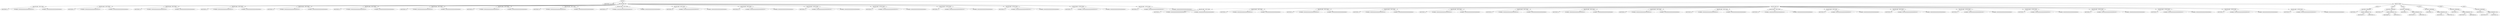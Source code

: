 digraph G {	
ranksep=.25;
	0 [label="MODULE"];
	1 [label="IDENTIFIERS: top_module"];
	0 -> 1;
	2 [label="VAR_DECLARE_LIST"];
	0 -> 2;
	3 [label="VAR_DECLARE:  INPUT PORT"];
	2 -> 3;
	4 [label="IDENTIFIERS: a1"];
	3 -> 4;
	5 [label="NUMBERS: 00000000000000000000000000000100 ()"];
	3 -> 5;
	6 [label="NUMBERS: 00000000000000000000000000000000 ()"];
	3 -> 6;
	7 [label="VAR_DECLARE:  INPUT PORT"];
	2 -> 7;
	8 [label="IDENTIFIERS: a2"];
	7 -> 8;
	9 [label="NUMBERS: 00000000000000000000000000000100 ()"];
	7 -> 9;
	10 [label="NUMBERS: 00000000000000000000000000000000 ()"];
	7 -> 10;
	11 [label="VAR_DECLARE:  INPUT PORT"];
	2 -> 11;
	12 [label="IDENTIFIERS: a3"];
	11 -> 12;
	13 [label="NUMBERS: 00000000000000000000000000000100 ()"];
	11 -> 13;
	14 [label="NUMBERS: 00000000000000000000000000000000 ()"];
	11 -> 14;
	15 [label="VAR_DECLARE:  INPUT PORT"];
	2 -> 15;
	16 [label="IDENTIFIERS: a4"];
	15 -> 16;
	17 [label="NUMBERS: 00000000000000000000000000000100 ()"];
	15 -> 17;
	18 [label="NUMBERS: 00000000000000000000000000000000 ()"];
	15 -> 18;
	19 [label="VAR_DECLARE:  INPUT PORT"];
	2 -> 19;
	20 [label="IDENTIFIERS: a5"];
	19 -> 20;
	21 [label="NUMBERS: 00000000000000000000000000000100 ()"];
	19 -> 21;
	22 [label="NUMBERS: 00000000000000000000000000000000 ()"];
	19 -> 22;
	23 [label="VAR_DECLARE:  INPUT PORT"];
	2 -> 23;
	24 [label="IDENTIFIERS: b1"];
	23 -> 24;
	25 [label="NUMBERS: 00000000000000000000000000000100 ()"];
	23 -> 25;
	26 [label="NUMBERS: 00000000000000000000000000000000 ()"];
	23 -> 26;
	27 [label="VAR_DECLARE:  INPUT PORT"];
	2 -> 27;
	28 [label="IDENTIFIERS: b2"];
	27 -> 28;
	29 [label="NUMBERS: 00000000000000000000000000000100 ()"];
	27 -> 29;
	30 [label="NUMBERS: 00000000000000000000000000000000 ()"];
	27 -> 30;
	31 [label="VAR_DECLARE:  INPUT PORT"];
	2 -> 31;
	32 [label="IDENTIFIERS: b3"];
	31 -> 32;
	33 [label="NUMBERS: 00000000000000000000000000000100 ()"];
	31 -> 33;
	34 [label="NUMBERS: 00000000000000000000000000000000 ()"];
	31 -> 34;
	35 [label="VAR_DECLARE:  INPUT PORT"];
	2 -> 35;
	36 [label="IDENTIFIERS: b4"];
	35 -> 36;
	37 [label="NUMBERS: 00000000000000000000000000000100 ()"];
	35 -> 37;
	38 [label="NUMBERS: 00000000000000000000000000000000 ()"];
	35 -> 38;
	39 [label="VAR_DECLARE:  INPUT PORT"];
	2 -> 39;
	40 [label="IDENTIFIERS: b5"];
	39 -> 40;
	41 [label="NUMBERS: 00000000000000000000000000000100 ()"];
	39 -> 41;
	42 [label="NUMBERS: 00000000000000000000000000000000 ()"];
	39 -> 42;
	43 [label="VAR_DECLARE:  INPUT PORT"];
	2 -> 43;
	44 [label="IDENTIFIERS: a6"];
	43 -> 44;
	45 [label="NUMBERS: 00000000000000000000000000000100 ()"];
	43 -> 45;
	46 [label="NUMBERS: 00000000000000000000000000000000 ()"];
	43 -> 46;
	47 [label="VAR_DECLARE:  INPUT PORT"];
	2 -> 47;
	48 [label="IDENTIFIERS: b6"];
	47 -> 48;
	49 [label="NUMBERS: 00000000000000000000000000000100 ()"];
	47 -> 49;
	50 [label="NUMBERS: 00000000000000000000000000000000 ()"];
	47 -> 50;
	51 [label="VAR_DECLARE:  OUTPUT PORT"];
	2 -> 51;
	52 [label="IDENTIFIERS: c1"];
	51 -> 52;
	53 [label="NUMBERS: 00000000000000000000000000001001 ()"];
	51 -> 53;
	54 [label="NUMBERS: 00000000000000000000000000000000 ()"];
	51 -> 54;
	55 [label="VAR_DECLARE:  OUTPUT PORT"];
	2 -> 55;
	56 [label="IDENTIFIERS: c2"];
	55 -> 56;
	57 [label="NUMBERS: 00000000000000000000000000001001 ()"];
	55 -> 57;
	58 [label="NUMBERS: 00000000000000000000000000000000 ()"];
	55 -> 58;
	59 [label="VAR_DECLARE:  OUTPUT PORT"];
	2 -> 59;
	60 [label="IDENTIFIERS: c3"];
	59 -> 60;
	61 [label="NUMBERS: 00000000000000000000000000001001 ()"];
	59 -> 61;
	62 [label="NUMBERS: 00000000000000000000000000000000 ()"];
	59 -> 62;
	63 [label="VAR_DECLARE:  OUTPUT PORT"];
	2 -> 63;
	64 [label="IDENTIFIERS: c4"];
	63 -> 64;
	65 [label="NUMBERS: 00000000000000000000000000001001 ()"];
	63 -> 65;
	66 [label="NUMBERS: 00000000000000000000000000000000 ()"];
	63 -> 66;
	67 [label="VAR_DECLARE:  OUTPUT PORT"];
	2 -> 67;
	68 [label="IDENTIFIERS: c5"];
	67 -> 68;
	69 [label="NUMBERS: 00000000000000000000000000001001 ()"];
	67 -> 69;
	70 [label="NUMBERS: 00000000000000000000000000000000 ()"];
	67 -> 70;
	71 [label="VAR_DECLARE:  OUTPUT PORT"];
	2 -> 71;
	72 [label="IDENTIFIERS: c6"];
	71 -> 72;
	73 [label="NUMBERS: 00000000000000000000000000001001 ()"];
	71 -> 73;
	74 [label="NUMBERS: 00000000000000000000000000000000 ()"];
	71 -> 74;
	75 [label="MODULE_ITEMS"];
	0 -> 75;
	76 [label="VAR_DECLARE_LIST"];
	75 -> 76;
	77 [label="VAR_DECLARE:  INPUT PORT"];
	76 -> 77;
	78 [label="IDENTIFIERS: a1"];
	77 -> 78;
	79 [label="NUMBERS: 00000000000000000000000000000100 ()"];
	77 -> 79;
	80 [label="NUMBERS: 00000000000000000000000000000000 ()"];
	77 -> 80;
	81 [label="VAR_DECLARE:  INPUT PORT"];
	76 -> 81;
	82 [label="IDENTIFIERS: a2"];
	81 -> 82;
	83 [label="NUMBERS: 00000000000000000000000000000100 ()"];
	81 -> 83;
	84 [label="NUMBERS: 00000000000000000000000000000000 ()"];
	81 -> 84;
	85 [label="VAR_DECLARE:  INPUT PORT"];
	76 -> 85;
	86 [label="IDENTIFIERS: a3"];
	85 -> 86;
	87 [label="NUMBERS: 00000000000000000000000000000100 ()"];
	85 -> 87;
	88 [label="NUMBERS: 00000000000000000000000000000000 ()"];
	85 -> 88;
	89 [label="VAR_DECLARE:  INPUT PORT"];
	76 -> 89;
	90 [label="IDENTIFIERS: a4"];
	89 -> 90;
	91 [label="NUMBERS: 00000000000000000000000000000100 ()"];
	89 -> 91;
	92 [label="NUMBERS: 00000000000000000000000000000000 ()"];
	89 -> 92;
	93 [label="VAR_DECLARE:  INPUT PORT"];
	76 -> 93;
	94 [label="IDENTIFIERS: a5"];
	93 -> 94;
	95 [label="NUMBERS: 00000000000000000000000000000100 ()"];
	93 -> 95;
	96 [label="NUMBERS: 00000000000000000000000000000000 ()"];
	93 -> 96;
	97 [label="VAR_DECLARE:  INPUT PORT"];
	76 -> 97;
	98 [label="IDENTIFIERS: b1"];
	97 -> 98;
	99 [label="NUMBERS: 00000000000000000000000000000100 ()"];
	97 -> 99;
	100 [label="NUMBERS: 00000000000000000000000000000000 ()"];
	97 -> 100;
	101 [label="VAR_DECLARE:  INPUT PORT"];
	76 -> 101;
	102 [label="IDENTIFIERS: b2"];
	101 -> 102;
	103 [label="NUMBERS: 00000000000000000000000000000100 ()"];
	101 -> 103;
	104 [label="NUMBERS: 00000000000000000000000000000000 ()"];
	101 -> 104;
	105 [label="VAR_DECLARE:  INPUT PORT"];
	76 -> 105;
	106 [label="IDENTIFIERS: b3"];
	105 -> 106;
	107 [label="NUMBERS: 00000000000000000000000000000100 ()"];
	105 -> 107;
	108 [label="NUMBERS: 00000000000000000000000000000000 ()"];
	105 -> 108;
	109 [label="VAR_DECLARE:  INPUT PORT"];
	76 -> 109;
	110 [label="IDENTIFIERS: b4"];
	109 -> 110;
	111 [label="NUMBERS: 00000000000000000000000000000100 ()"];
	109 -> 111;
	112 [label="NUMBERS: 00000000000000000000000000000000 ()"];
	109 -> 112;
	113 [label="VAR_DECLARE:  INPUT PORT"];
	76 -> 113;
	114 [label="IDENTIFIERS: b5"];
	113 -> 114;
	115 [label="NUMBERS: 00000000000000000000000000000100 ()"];
	113 -> 115;
	116 [label="NUMBERS: 00000000000000000000000000000000 ()"];
	113 -> 116;
	117 [label="VAR_DECLARE:  INPUT PORT"];
	76 -> 117;
	118 [label="IDENTIFIERS: a6"];
	117 -> 118;
	119 [label="NUMBERS: 00000000000000000000000000000100 ()"];
	117 -> 119;
	120 [label="NUMBERS: 00000000000000000000000000000000 ()"];
	117 -> 120;
	121 [label="VAR_DECLARE:  INPUT PORT"];
	76 -> 121;
	122 [label="IDENTIFIERS: b6"];
	121 -> 122;
	123 [label="NUMBERS: 00000000000000000000000000000100 ()"];
	121 -> 123;
	124 [label="NUMBERS: 00000000000000000000000000000000 ()"];
	121 -> 124;
	125 [label="VAR_DECLARE:  OUTPUT PORT"];
	76 -> 125;
	126 [label="IDENTIFIERS: c1"];
	125 -> 126;
	127 [label="NUMBERS: 00000000000000000000000000001001 ()"];
	125 -> 127;
	128 [label="NUMBERS: 00000000000000000000000000000000 ()"];
	125 -> 128;
	129 [label="VAR_DECLARE:  OUTPUT PORT"];
	76 -> 129;
	130 [label="IDENTIFIERS: c2"];
	129 -> 130;
	131 [label="NUMBERS: 00000000000000000000000000001001 ()"];
	129 -> 131;
	132 [label="NUMBERS: 00000000000000000000000000000000 ()"];
	129 -> 132;
	133 [label="VAR_DECLARE:  OUTPUT PORT"];
	76 -> 133;
	134 [label="IDENTIFIERS: c3"];
	133 -> 134;
	135 [label="NUMBERS: 00000000000000000000000000001001 ()"];
	133 -> 135;
	136 [label="NUMBERS: 00000000000000000000000000000000 ()"];
	133 -> 136;
	137 [label="VAR_DECLARE:  OUTPUT PORT"];
	76 -> 137;
	138 [label="IDENTIFIERS: c4"];
	137 -> 138;
	139 [label="NUMBERS: 00000000000000000000000000001001 ()"];
	137 -> 139;
	140 [label="NUMBERS: 00000000000000000000000000000000 ()"];
	137 -> 140;
	141 [label="VAR_DECLARE:  OUTPUT PORT"];
	76 -> 141;
	142 [label="IDENTIFIERS: c5"];
	141 -> 142;
	143 [label="NUMBERS: 00000000000000000000000000001001 ()"];
	141 -> 143;
	144 [label="NUMBERS: 00000000000000000000000000000000 ()"];
	141 -> 144;
	145 [label="VAR_DECLARE:  OUTPUT PORT"];
	76 -> 145;
	146 [label="IDENTIFIERS: c6"];
	145 -> 146;
	147 [label="NUMBERS: 00000000000000000000000000001001 ()"];
	145 -> 147;
	148 [label="NUMBERS: 00000000000000000000000000000000 ()"];
	145 -> 148;
	149 [label="ASSIGN"];
	75 -> 149;
	150 [label="BLOCKING_STATEMENT"];
	149 -> 150;
	151 [label="IDENTIFIERS: c1"];
	150 -> 151;
	152 [label="BINARY_OPERATION: MUL"];
	150 -> 152;
	153 [label="IDENTIFIERS: a1"];
	152 -> 153;
	154 [label="IDENTIFIERS: b1"];
	152 -> 154;
	155 [label="ASSIGN"];
	75 -> 155;
	156 [label="BLOCKING_STATEMENT"];
	155 -> 156;
	157 [label="IDENTIFIERS: c2"];
	156 -> 157;
	158 [label="BINARY_OPERATION: MUL"];
	156 -> 158;
	159 [label="IDENTIFIERS: a2"];
	158 -> 159;
	160 [label="IDENTIFIERS: b2"];
	158 -> 160;
	161 [label="ASSIGN"];
	75 -> 161;
	162 [label="BLOCKING_STATEMENT"];
	161 -> 162;
	163 [label="IDENTIFIERS: c3"];
	162 -> 163;
	164 [label="BINARY_OPERATION: MUL"];
	162 -> 164;
	165 [label="IDENTIFIERS: a3"];
	164 -> 165;
	166 [label="IDENTIFIERS: b3"];
	164 -> 166;
	167 [label="ASSIGN"];
	75 -> 167;
	168 [label="BLOCKING_STATEMENT"];
	167 -> 168;
	169 [label="IDENTIFIERS: c4"];
	168 -> 169;
	170 [label="BINARY_OPERATION: MUL"];
	168 -> 170;
	171 [label="IDENTIFIERS: a4"];
	170 -> 171;
	172 [label="IDENTIFIERS: b4"];
	170 -> 172;
	173 [label="ASSIGN"];
	75 -> 173;
	174 [label="BLOCKING_STATEMENT"];
	173 -> 174;
	175 [label="IDENTIFIERS: c5"];
	174 -> 175;
	176 [label="BINARY_OPERATION: MUL"];
	174 -> 176;
	177 [label="IDENTIFIERS: a5"];
	176 -> 177;
	178 [label="IDENTIFIERS: b5"];
	176 -> 178;
	179 [label="ASSIGN"];
	75 -> 179;
	180 [label="BLOCKING_STATEMENT"];
	179 -> 180;
	181 [label="IDENTIFIERS: c6"];
	180 -> 181;
	182 [label="BINARY_OPERATION: MUL"];
	180 -> 182;
	183 [label="IDENTIFIERS: a6"];
	182 -> 183;
	184 [label="IDENTIFIERS: b6"];
	182 -> 184;
}
